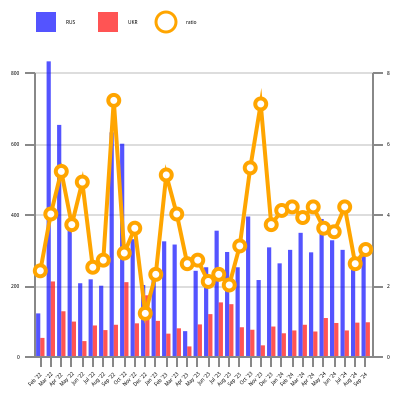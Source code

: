 {
	"$schema": "https://vega.github.io/schema/vega/v5.json",
	"autosize": {
		"type": "fit",
		"contains": "padding"
	},
	"background": null,
	"padding": 5,
	"style": "cell",
	"data": [
		{
			"name": "source_0",
			"values": "\"month\",\"ru\",\"ua\"\n\"2022-02\",\"120\",\"51\"\n\"2022-03\",\"830\",\"210\"\n\"2022-04\",\"651\",\"126\"\n\"2022-05\",\"362\",\"97\"\n\"2022-06\",\"205\",\"42\"\n\"2022-07\",\"216\",\"86\"\n\"2022-08\",\"198\",\"73\"\n\"2022-09\",\"630\",\"88\"\n\"2022-10\",\"598\",\"208\"\n\"2022-11\",\"329\",\"92\"\n\"2022-12\",\"200\",\"171\"\n\"2023-01\",\"231\",\"99\"\n\"2023-02\",\"323\",\"63\"\n\"2023-03\",\"314\",\"78\"\n\"2023-04\",\"70\",\"27\"\n\"2023-05\",\"240\",\"89\"\n\"2023-06\",\"250\",\"118\"\n\"2023-07\",\"353\",\"151\"\n\"2023-08\",\"293\",\"146\"\n\"2023-09\",\"250\",\"81\"\n\"2023-10\",\"393\",\"74\"\n\"2023-11\",\"214\",\"30\"\n\"2023-12\",\"306\",\"83\"\n\"2024-01\",\"261\",\"64\"\n\"2024-02\",\"299\",\"72\"\n\"2024-03\",\"347\",\"88\"\n\"2024-04\",\"292\",\"69\"\n\"2024-05\",\"386\",\"107\"\n\"2024-06\",\"326\",\"93\"\n\"2024-07\",\"299\",\"72\"\n\"2024-08\",\"245\",\"94\"\n\"2024-09\",\"282\",\"95\"",
			"format": {
				"type": "csv"
			}
		},
		{
			"name": "data_0",
			"source": "source_0",
			"transform": [
				{
					"type": "formula",
					"expr": "toDate(datum[\"month\"])",
					"as": "month"
				},
				{
					"type": "formula",
					"expr": "format(datum.ru/datum.ua, '.1f')",
					"as": "ratio"
				},
				{
					"type": "formula",
					"expr": "'RUS'",
					"as": "-RUS-"
				},
				{
					"type": "formula",
					"expr": "'UKR'",
					"as": "-UKR-"
				},
				{
					"type": "formula",
					"expr": "'ratio'",
					"as": "-RAT-"
				},
				{
					"field": "month",
					"type": "timeunit",
					"units": [
						"year",
						"month"
					],
					"timezone": "utc",
					"as": [
						"utcyearmonth_month",
						"utcyearmonth_month_end"
					]
				}
			]
		},
		{
			"name": "data_1",
			"source": "data_0",
			"transform": [
				{
					"type": "aggregate",
					"groupby": [
						"utcyearmonth_month",
						"-RAT-",
						"ratio"
					],
					"ops": [
						"sum"
					],
					"fields": [
						"ratio"
					],
					"as": [
						"sum_ratio"
					]
				}
			]
		},
		{
			"name": "data_2",
			"source": "data_0",
			"transform": [
				{
					"type": "aggregate",
					"groupby": [
						"utcyearmonth_month",
						"-RUS-",
						"ru"
					],
					"ops": [
						"sum"
					],
					"fields": [
						"ru"
					],
					"as": [
						"sum_ru"
					]
				}
			]
		},
		{
			"name": "data_3",
			"source": "data_0",
			"transform": [
				{
					"type": "aggregate",
					"groupby": [
						"utcyearmonth_month",
						"-UKR-",
						"ua"
					],
					"ops": [
						"sum"
					],
					"fields": [
						"ua"
					],
					"as": [
						"sum_ua"
					]
				}
			]
		}
	],
	"signals": [
		{
			"name": "width",
			"init": "isFinite(containerSize()[0]) ? containerSize()[0] : 200",
			"on": [
				{
					"update": "isFinite(containerSize()[0]) ? containerSize()[0] : 200",
					"events": "window:resize"
				}
			]
		},
		{
			"name": "height",
			"init": "isFinite(containerSize()[1]) ? containerSize()[1] : 200",
			"on": [
				{
					"update": "isFinite(containerSize()[1]) ? containerSize()[1] : 200",
					"events": "window:resize"
				}
			]
		},
		{
			"name": "fontSize",
			"update": "width/70"
		}
	],
	"marks": [
		{
			"name": "layer_0_layer_0_marks",
			"type": "rect",
			"style": [
				"bar"
			],
			"from": {
				"data": "data_2"
			},
			"encode": {
				"update": {
					"fill": {
						"scale": "color",
						"field": "-RUS-"
					},
					"tooltip": {
						"signal": "isValid(datum[\"ru\"]) ? datum[\"ru\"] : \"\"+datum[\"ru\"]"
					},
					"ariaRoleDescription": {
						"value": "bar"
					},
					"description": {
						"signal": "\"month (year-month): \" + (timeFormat(datum[\"utcyearmonth_month\"], '%b `%y')) + \"; Sum of ru: \" + (format(datum[\"sum_ru\"], \"\")) + \"; -RUS-: \" + (isValid(datum[\"-RUS-\"]) ? datum[\"-RUS-\"] : \"\"+datum[\"-RUS-\"]) + \"; ru: \" + (isValid(datum[\"ru\"]) ? datum[\"ru\"] : \"\"+datum[\"ru\"])"
					},
					"x": {
						"scale": "x",
						"field": "utcyearmonth_month",
						"offset": {
							"scale": "xOffset",
							"field": "-RUS-"
						}
					},
					"width": {
						"signal": "max(0.25, bandwidth('xOffset'))"
					},
					"y": [
						{
							"test": "!isValid(datum[\"sum_ru\"]) || !isFinite(+datum[\"sum_ru\"])",
							"scale": "layer_0_y",
							"value": 0
						},
						{
							"scale": "layer_0_y",
							"field": "sum_ru"
						}
					],
					"y2": {
						"scale": "layer_0_y",
						"value": 0
					}
				}
			}
		},
		{
			"name": "layer_0_layer_1_marks",
			"type": "rect",
			"style": [
				"bar"
			],
			"from": {
				"data": "data_3"
			},
			"encode": {
				"update": {
					"fill": {
						"scale": "color",
						"field": "-UKR-"
					},
					"tooltip": {
						"signal": "isValid(datum[\"ua\"]) ? datum[\"ua\"] : \"\"+datum[\"ua\"]"
					},
					"ariaRoleDescription": {
						"value": "bar"
					},
					"description": {
						"signal": "\"month (year-month): \" + (timeFormat(datum[\"utcyearmonth_month\"], '%b `%y')) + \"; Sum of ua: \" + (format(datum[\"sum_ua\"], \"\")) + \"; -UKR-: \" + (isValid(datum[\"-UKR-\"]) ? datum[\"-UKR-\"] : \"\"+datum[\"-UKR-\"]) + \"; ua: \" + (isValid(datum[\"ua\"]) ? datum[\"ua\"] : \"\"+datum[\"ua\"])"
					},
					"x": {
						"scale": "x",
						"field": "utcyearmonth_month",
						"offset": {
							"scale": "xOffset",
							"field": "-UKR-"
						}
					},
					"width": {
						"signal": "max(0.25, bandwidth('xOffset'))"
					},
					"y": [
						{
							"test": "!isValid(datum[\"sum_ua\"]) || !isFinite(+datum[\"sum_ua\"])",
							"scale": "layer_0_y",
							"value": 0
						},
						{
							"scale": "layer_0_y",
							"field": "sum_ua"
						}
					],
					"y2": {
						"scale": "layer_0_y",
						"value": 0
					}
				}
			}
		},
		{
			"name": "layer_1_layer_0_pathgroup",
			"type": "group",
			"from": {
				"facet": {
					"name": "faceted_path_layer_1_layer_0_main",
					"data": "data_1",
					"groupby": [
						"-RAT-"
					]
				}
			},
			"encode": {
				"update": {
					"width": {
						"field": {
							"group": "width"
						}
					},
					"height": {
						"field": {
							"group": "height"
						}
					}
				}
			},
			"marks": [
				{
					"name": "layer_1_layer_0_marks",
					"type": "line",
					"style": [
						"line"
					],
					"sort": {
						"field": "x"
					},
					"from": {
						"data": "faceted_path_layer_1_layer_0_main"
					},
					"encode": {
						"update": {
							"stroke": {
								"scale": "stroke",
								"field": "-RAT-"
							},
							"tooltip": {
								"signal": "isValid(datum[\"ratio\"]) ? datum[\"ratio\"] : \"\"+datum[\"ratio\"]"
							},
							"description": {
								"signal": "\"month (year-month): \" + (timeFormat(datum[\"utcyearmonth_month\"], '%b `%y')) + \"; Sum of ratio: \" + (format(datum[\"sum_ratio\"], \"\")) + \"; -RAT-: \" + (isValid(datum[\"-RAT-\"]) ? datum[\"-RAT-\"] : \"\"+datum[\"-RAT-\"]) + \"; ratio: \" + (isValid(datum[\"ratio\"]) ? datum[\"ratio\"] : \"\"+datum[\"ratio\"])"
							},
							"x": {
								"scale": "x",
								"field": "utcyearmonth_month",
								"band": 0.5
							},
							"y": [
								{
									"test": "!isValid(datum[\"sum_ratio\"]) || !isFinite(+datum[\"sum_ratio\"])",
									"scale": "layer_1_y",
									"value": 0
								},
								{
									"scale": "layer_1_y",
									"field": "sum_ratio"
								}
							]
						}
					}
				}
			]
		},
		{
			"name": "layer_1_layer_1_marks",
			"type": "symbol",
			"style": [
				"point"
			],
			"from": {
				"data": "data_1"
			},
			"encode": {
				"update": {
					"opacity": {
						"value": 1
					},
					"fill": {
						"value": "white"
					},
					"stroke": {
						"scale": "stroke",
						"field": "-RAT-"
					},
					"tooltip": {
						"signal": "isValid(datum[\"ratio\"]) ? datum[\"ratio\"] : \"\"+datum[\"ratio\"]"
					},
					"ariaRoleDescription": {
						"value": "point"
					},
					"description": {
						"signal": "\"month (year-month): \" + (timeFormat(datum[\"utcyearmonth_month\"], '%b `%y')) + \"; Sum of ratio: \" + (format(datum[\"sum_ratio\"], \"\")) + \"; -RAT-: \" + (isValid(datum[\"-RAT-\"]) ? datum[\"-RAT-\"] : \"\"+datum[\"-RAT-\"]) + \"; ratio: \" + (isValid(datum[\"ratio\"]) ? datum[\"ratio\"] : \"\"+datum[\"ratio\"])"
					},
					"x": {
						"scale": "x",
						"field": "utcyearmonth_month",
						"band": 0.5
					},
					"y": [
						{
							"test": "!isValid(datum[\"sum_ratio\"]) || !isFinite(+datum[\"sum_ratio\"])",
							"scale": "layer_1_y",
							"value": 0
						},
						{
							"scale": "layer_1_y",
							"field": "sum_ratio"
						}
					]
				}
			}
		}
	],
	"scales": [
		{
			"name": "x",
			"type": "band",
			"domain": {
				"fields": [
					{
						"data": "data_2",
						"field": "utcyearmonth_month"
					},
					{
						"data": "data_3",
						"field": "utcyearmonth_month"
					},
					{
						"data": "data_1",
						"field": "utcyearmonth_month"
					}
				],
				"sort": true
			},
			"range": [
				0,
				{
					"signal": "width"
				}
			],
			"paddingInner": 0.2,
			"paddingOuter": 0.2
		},
		{
			"name": "xOffset",
			"type": "band",
			"domain": {
				"fields": [
					{
						"data": "data_2",
						"field": "-RUS-"
					},
					{
						"data": "data_3",
						"field": "-UKR-"
					}
				],
				"sort": true
			},
			"range": [
				0,
				{
					"signal": "bandwidth('x')"
				}
			]
		},
		{
			"name": "color",
			"type": "ordinal",
			"domain": {
				"fields": [
					{
						"data": "data_2",
						"field": "-RUS-"
					},
					{
						"data": "data_3",
						"field": "-UKR-"
					}
				],
				"sort": true
			},
			"range": [
				"#0000ffaa",
				"#ff0000aa"
			]
		},
		{
			"name": "stroke",
			"type": "ordinal",
			"domain": {
				"data": "data_1",
				"field": "-RAT-",
				"sort": true
			},
			"range": [
				"orange"
			]
		},
		{
			"name": "layer_0_y",
			"type": "linear",
			"domain": [
				0,
				800
			],
			"range": [
				{
					"signal": "height"
				},
				0
			],
			"nice": true,
			"zero": true
		},
		{
			"name": "layer_1_y",
			"type": "linear",
			"domain": [
				0,
				8
			],
			"range": [
				{
					"signal": "height"
				},
				0
			],
			"zero": true
		}
	],
	"axes": [
		{
			"scale": "layer_0_y",
			"orient": "left",
			"gridScale": "x",
			"grid": true,
			"tickCount": {
				"signal": "ceil(height/40)"
			},
			"domain": false,
			"labels": false,
			"aria": false,
			"maxExtent": 0,
			"minExtent": 0,
			"ticks": false,
			"zindex": 0
		},
		{
			"scale": "x",
			"orient": "bottom",
			"grid": false,
			"format": "%b `%y",
			"labelAngle": 315,
			"labelOverlap": false,
			"formatType": "utc",
			"labelAlign": "right",
			"labelBaseline": "top",
			"tickMinStep": {
				"signal": "datetime(2001, 1, 1, 0, 0, 0, 0) - datetime(2001, 0, 1, 0, 0, 0, 0)"
			},
			"encode": {
				"labels": {
					"update": {
						"fontSize": {
							"signal": "fontSize"
						}
					}
				}
			},
			"zindex": 0
		},
		{
			"scale": "layer_0_y",
			"orient": "left",
			"grid": false,
			"labelOverlap": true,
			"tickCount": {
				"signal": "ceil(height/40)"
			},
			"encode": {
				"labels": {
					"update": {
						"fontSize": {
							"signal": "fontSize"
						}
					}
				}
			},
			"zindex": 0
		},
		{
			"scale": "layer_1_y",
			"orient": "right",
			"grid": false,
			"labelOverlap": true,
			"tickCount": {
				"signal": "ceil(height/40)"
			},
			"encode": {
				"labels": {
					"update": {
						"fontSize": {
							"signal": "fontSize"
						}
					}
				}
			},
			"zindex": 0
		}
	],
	"legends": [
		{
			"fill": "color",
			"direction": "horizontal",
			"symbolType": "square"
		},
		{
			"stroke": "stroke",
			"direction": "horizontal",
			"symbolType": "circle",
			"encode": {
				"symbols": {
					"update": {
						"fill": {
							"value": "white"
						},
						"opacity": {
							"value": 1
						}
					}
				}
			}
		}
	],
	"config": {
		"legend": {
			"orient": "top",
			"labelFontSize": {
				"signal": "fontSize"
			}
		}
	}
}